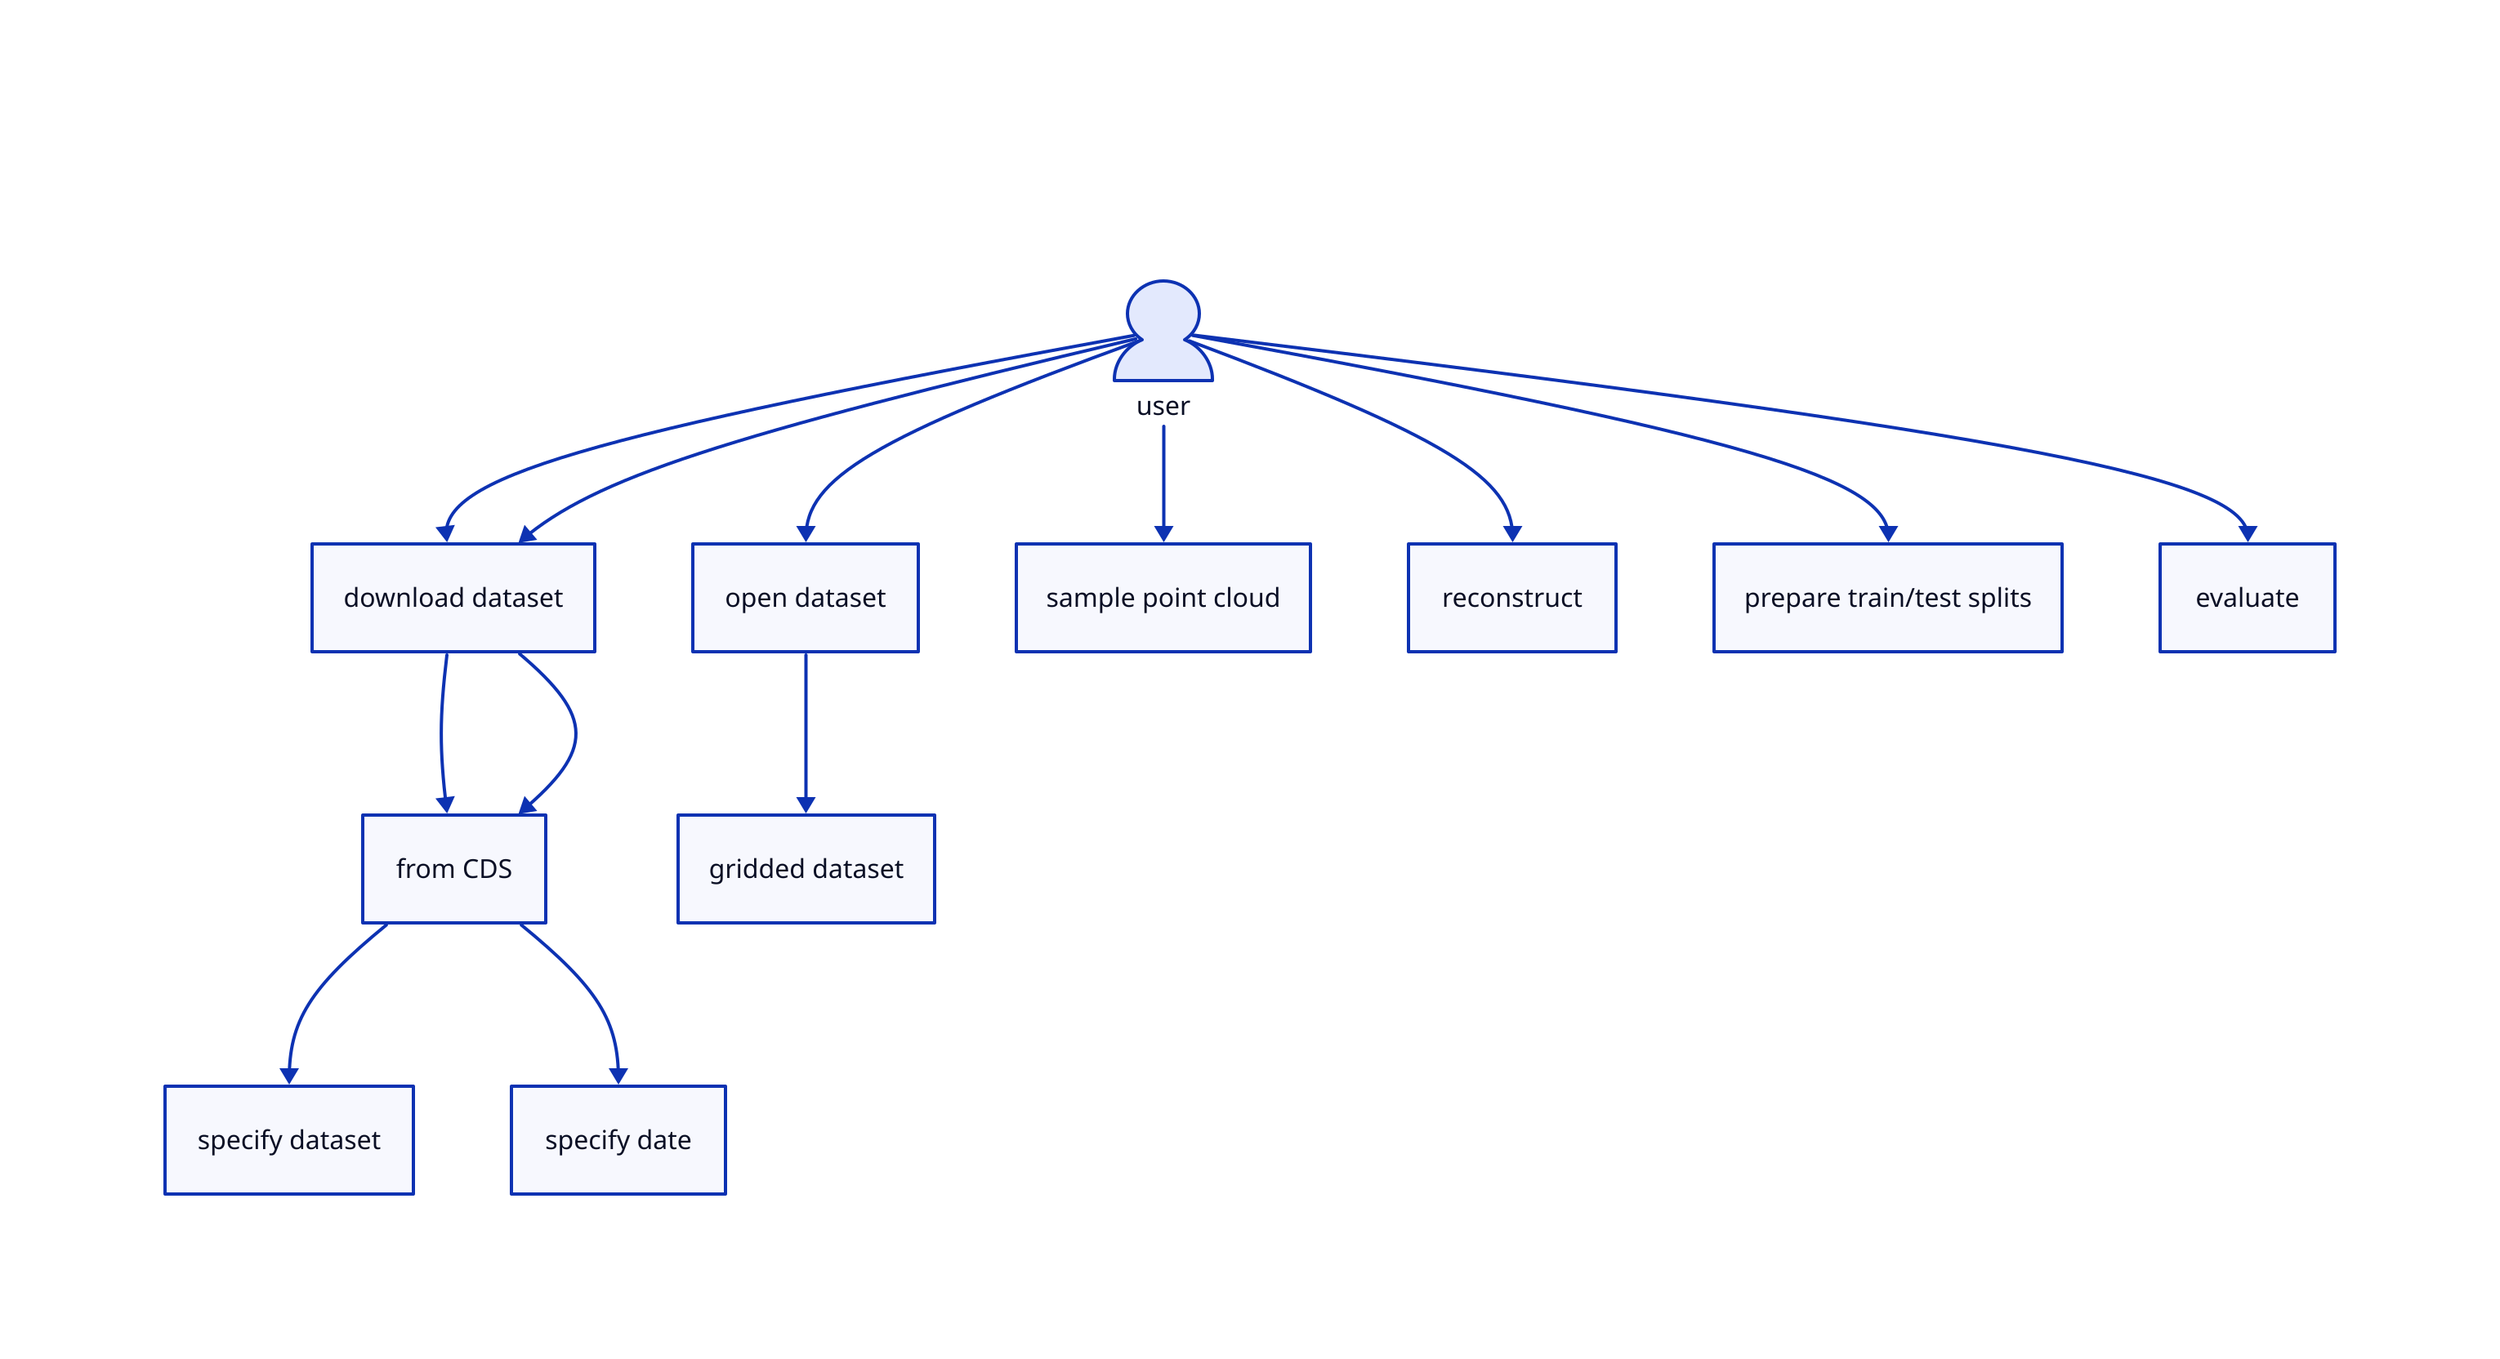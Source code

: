 title: |md

  # Use cases for Climatrix

| {near: top-center}
user: {
    shape: person
    width: 60
  }

user -> download dataset -> from CDS -> specify dataset
user -> download dataset -> from CDS -> specify date

user -> open dataset -> gridded dataset
user -> sample point cloud
user -> reconstruct
user -> prepare train/test splits
user -> evaluate
